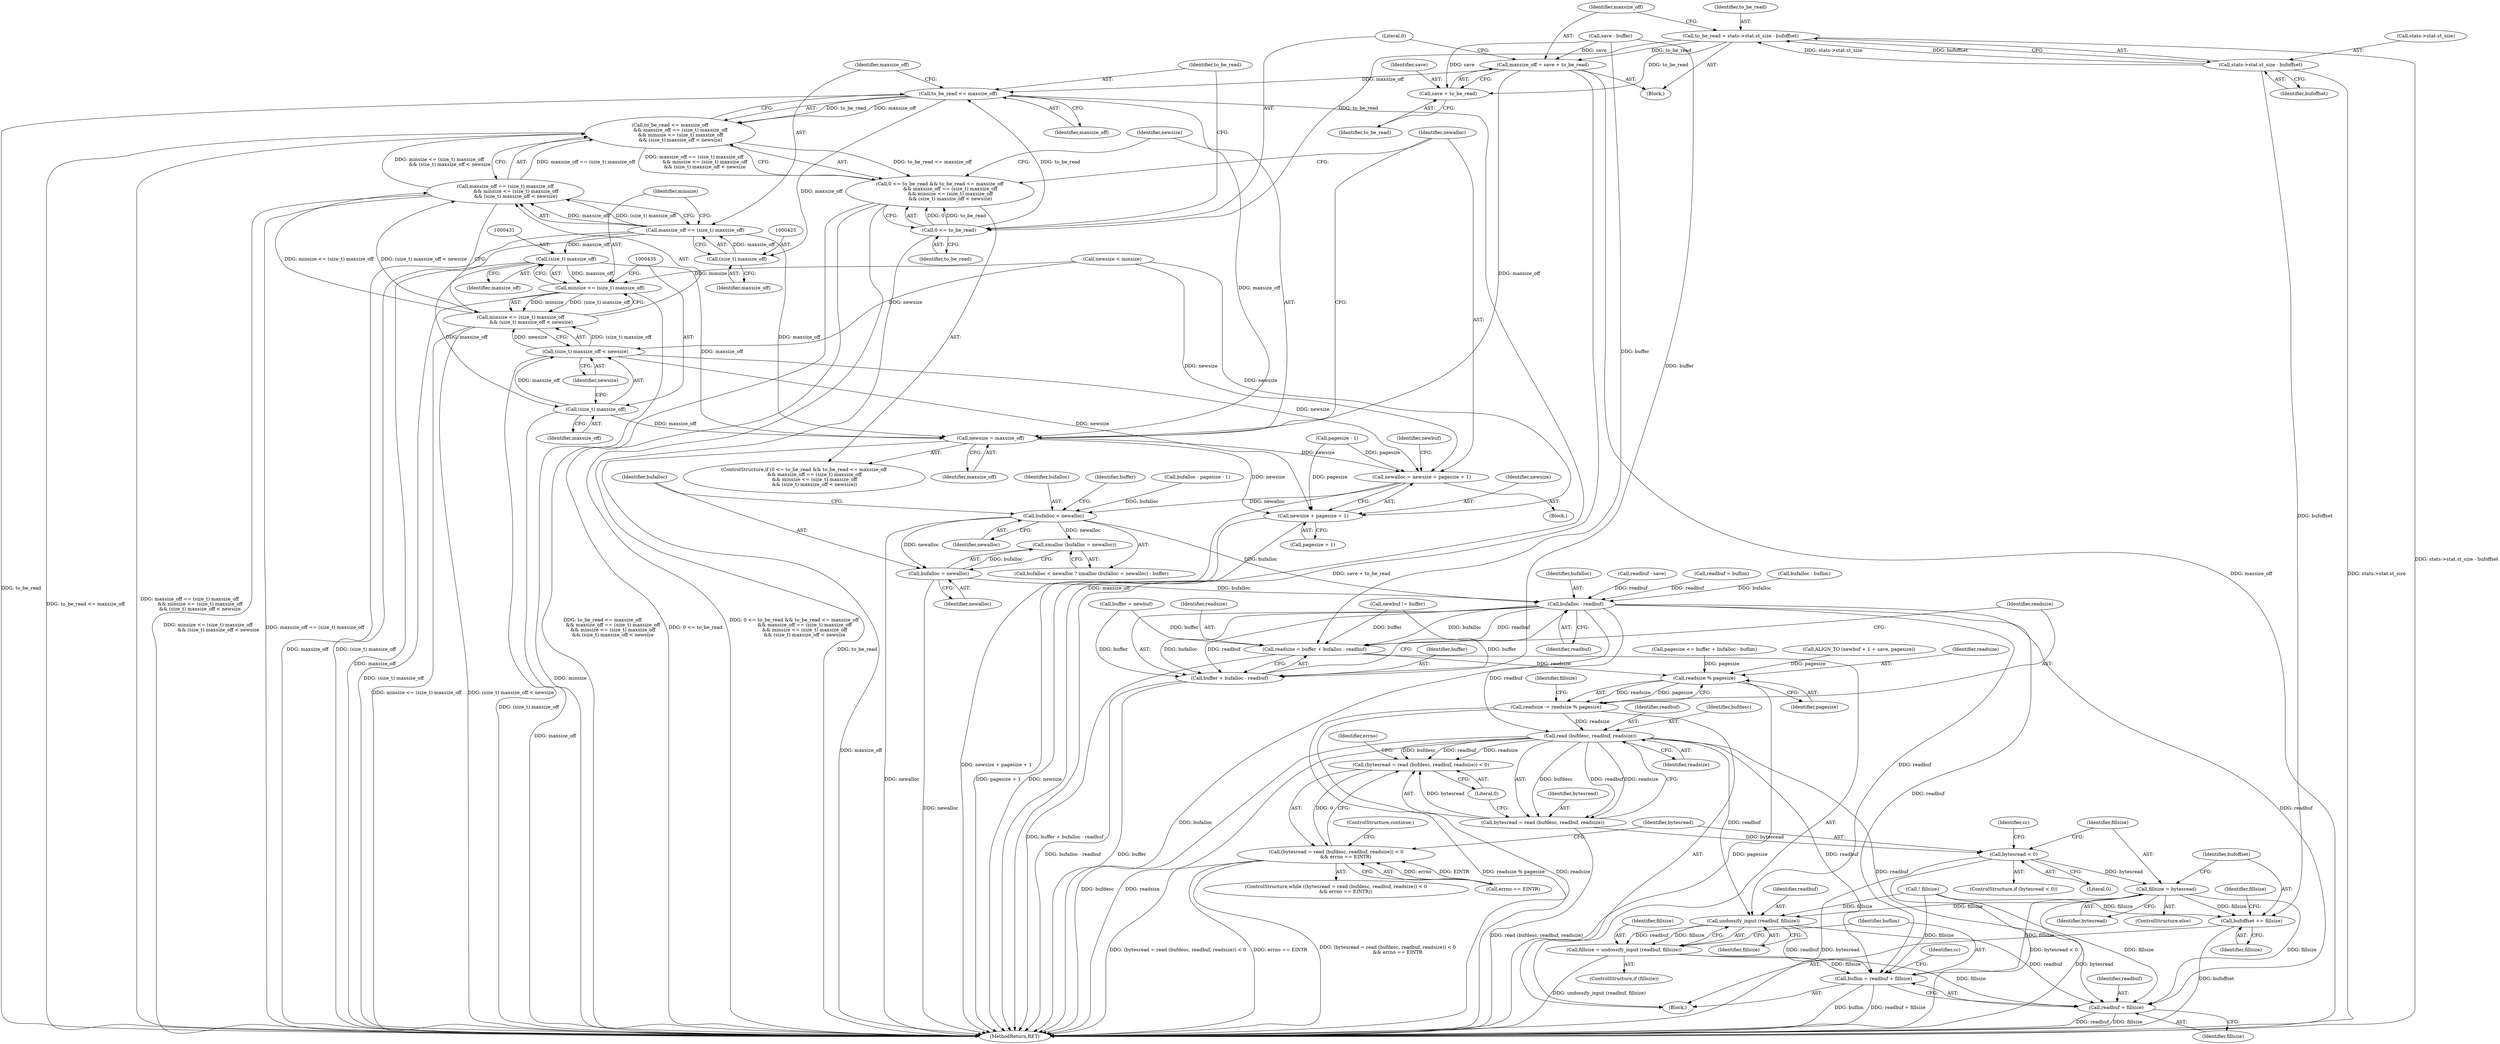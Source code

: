 digraph "0_savannah_8fcf61523644df42e1905c81bed26838e0b04f91@API" {
"1000397" [label="(Call,to_be_read = stats->stat.st_size - bufoffset)"];
"1000399" [label="(Call,stats->stat.st_size - bufoffset)"];
"1000407" [label="(Call,maxsize_off = save + to_be_read)"];
"1000418" [label="(Call,to_be_read <= maxsize_off)"];
"1000417" [label="(Call,to_be_read <= maxsize_off\n              && maxsize_off == (size_t) maxsize_off\n              && minsize <= (size_t) maxsize_off\n              && (size_t) maxsize_off < newsize)"];
"1000413" [label="(Call,0 <= to_be_read && to_be_read <= maxsize_off\n              && maxsize_off == (size_t) maxsize_off\n              && minsize <= (size_t) maxsize_off\n              && (size_t) maxsize_off < newsize)"];
"1000424" [label="(Call,(size_t) maxsize_off)"];
"1000422" [label="(Call,maxsize_off == (size_t) maxsize_off)"];
"1000421" [label="(Call,maxsize_off == (size_t) maxsize_off\n              && minsize <= (size_t) maxsize_off\n              && (size_t) maxsize_off < newsize)"];
"1000430" [label="(Call,(size_t) maxsize_off)"];
"1000428" [label="(Call,minsize <= (size_t) maxsize_off)"];
"1000427" [label="(Call,minsize <= (size_t) maxsize_off\n              && (size_t) maxsize_off < newsize)"];
"1000434" [label="(Call,(size_t) maxsize_off)"];
"1000433" [label="(Call,(size_t) maxsize_off < newsize)"];
"1000441" [label="(Call,newalloc = newsize + pagesize + 1)"];
"1000451" [label="(Call,bufalloc < newalloc)"];
"1000454" [label="(Call,xmalloc (bufalloc = newalloc))"];
"1000455" [label="(Call,bufalloc = newalloc)"];
"1000499" [label="(Call,bufalloc - readbuf)"];
"1000495" [label="(Call,readsize = buffer + bufalloc - readbuf)"];
"1000504" [label="(Call,readsize % pagesize)"];
"1000502" [label="(Call,readsize -= readsize % pagesize)"];
"1000517" [label="(Call,read (bufdesc, readbuf, readsize))"];
"1000514" [label="(Call,(bytesread = read (bufdesc, readbuf, readsize)) < 0)"];
"1000513" [label="(Call,(bytesread = read (bufdesc, readbuf, readsize)) < 0\n             && errno == EINTR)"];
"1000515" [label="(Call,bytesread = read (bufdesc, readbuf, readsize))"];
"1000527" [label="(Call,bytesread < 0)"];
"1000534" [label="(Call,fillsize = bytesread)"];
"1000537" [label="(Call,bufoffset += fillsize)"];
"1000544" [label="(Call,undossify_input (readbuf, fillsize))"];
"1000542" [label="(Call,fillsize = undossify_input (readbuf, fillsize))"];
"1000547" [label="(Call,buflim = readbuf + fillsize)"];
"1000549" [label="(Call,readbuf + fillsize)"];
"1000497" [label="(Call,buffer + bufalloc - readbuf)"];
"1000443" [label="(Call,newsize + pagesize + 1)"];
"1000438" [label="(Call,newsize = maxsize_off)"];
"1000409" [label="(Call,save + to_be_read)"];
"1000414" [label="(Call,0 <= to_be_read)"];
"1000500" [label="(Identifier,bufalloc)"];
"1000449" [label="(Identifier,newbuf)"];
"1000409" [label="(Call,save + to_be_read)"];
"1000363" [label="(Call,newsize < minsize)"];
"1000452" [label="(Identifier,bufalloc)"];
"1000549" [label="(Call,readbuf + fillsize)"];
"1000456" [label="(Identifier,bufalloc)"];
"1000497" [label="(Call,buffer + bufalloc - readbuf)"];
"1000422" [label="(Call,maxsize_off == (size_t) maxsize_off)"];
"1000411" [label="(Identifier,to_be_read)"];
"1000541" [label="(Identifier,fillsize)"];
"1000439" [label="(Identifier,newsize)"];
"1000458" [label="(Identifier,buffer)"];
"1000513" [label="(Call,(bytesread = read (bufdesc, readbuf, readsize)) < 0\n             && errno == EINTR)"];
"1000546" [label="(Identifier,fillsize)"];
"1000413" [label="(Call,0 <= to_be_read && to_be_read <= maxsize_off\n              && maxsize_off == (size_t) maxsize_off\n              && minsize <= (size_t) maxsize_off\n              && (size_t) maxsize_off < newsize)"];
"1000486" [label="(Call,newbuf != buffer)"];
"1000427" [label="(Call,minsize <= (size_t) maxsize_off\n              && (size_t) maxsize_off < newsize)"];
"1000345" [label="(Block,)"];
"1000328" [label="(Call,pagesize <= buffer + bufalloc - buflim)"];
"1000544" [label="(Call,undossify_input (readbuf, fillsize))"];
"1000551" [label="(Identifier,fillsize)"];
"1000543" [label="(Identifier,fillsize)"];
"1000455" [label="(Call,bufalloc = newalloc)"];
"1000519" [label="(Identifier,readbuf)"];
"1000515" [label="(Call,bytesread = read (bufdesc, readbuf, readsize))"];
"1000502" [label="(Call,readsize -= readsize % pagesize)"];
"1000400" [label="(Call,stats->stat.st_size)"];
"1000424" [label="(Call,(size_t) maxsize_off)"];
"1000514" [label="(Call,(bytesread = read (bufdesc, readbuf, readsize)) < 0)"];
"1000445" [label="(Call,pagesize + 1)"];
"1000516" [label="(Identifier,bytesread)"];
"1000417" [label="(Call,to_be_read <= maxsize_off\n              && maxsize_off == (size_t) maxsize_off\n              && minsize <= (size_t) maxsize_off\n              && (size_t) maxsize_off < newsize)"];
"1000408" [label="(Identifier,maxsize_off)"];
"1000405" [label="(Identifier,bufoffset)"];
"1000520" [label="(Identifier,readsize)"];
"1000538" [label="(Identifier,bufoffset)"];
"1001408" [label="(MethodReturn,RET)"];
"1000512" [label="(ControlStructure,while ((bytesread = read (bufdesc, readbuf, readsize)) < 0\n             && errno == EINTR))"];
"1000415" [label="(Literal,0)"];
"1000442" [label="(Identifier,newalloc)"];
"1000450" [label="(Call,bufalloc < newalloc ? xmalloc (bufalloc = newalloc) : buffer)"];
"1000470" [label="(Call,readbuf - save)"];
"1000542" [label="(Call,fillsize = undossify_input (readbuf, fillsize))"];
"1000324" [label="(Call,save - buffer)"];
"1000430" [label="(Call,(size_t) maxsize_off)"];
"1000536" [label="(Identifier,bytesread)"];
"1000432" [label="(Identifier,maxsize_off)"];
"1000499" [label="(Call,bufalloc - readbuf)"];
"1000501" [label="(Identifier,readbuf)"];
"1000416" [label="(Identifier,to_be_read)"];
"1000503" [label="(Identifier,readsize)"];
"1000550" [label="(Identifier,readbuf)"];
"1000426" [label="(Identifier,maxsize_off)"];
"1000438" [label="(Call,newsize = maxsize_off)"];
"1000336" [label="(Call,readbuf = buflim)"];
"1000457" [label="(Identifier,newalloc)"];
"1000553" [label="(Identifier,cc)"];
"1000537" [label="(Call,bufoffset += fillsize)"];
"1000443" [label="(Call,newsize + pagesize + 1)"];
"1000412" [label="(ControlStructure,if (0 <= to_be_read && to_be_read <= maxsize_off\n              && maxsize_off == (size_t) maxsize_off\n              && minsize <= (size_t) maxsize_off\n              && (size_t) maxsize_off < newsize))"];
"1000504" [label="(Call,readsize % pagesize)"];
"1000539" [label="(Identifier,fillsize)"];
"1000545" [label="(Identifier,readbuf)"];
"1000395" [label="(Block,)"];
"1000308" [label="(Block,)"];
"1000421" [label="(Call,maxsize_off == (size_t) maxsize_off\n              && minsize <= (size_t) maxsize_off\n              && (size_t) maxsize_off < newsize)"];
"1000397" [label="(Call,to_be_read = stats->stat.st_size - bufoffset)"];
"1000496" [label="(Identifier,readsize)"];
"1000522" [label="(Call,errno == EINTR)"];
"1000495" [label="(Call,readsize = buffer + bufalloc - readbuf)"];
"1000498" [label="(Identifier,buffer)"];
"1000407" [label="(Call,maxsize_off = save + to_be_read)"];
"1000492" [label="(Call,buffer = newbuf)"];
"1000547" [label="(Call,buflim = readbuf + fillsize)"];
"1000414" [label="(Call,0 <= to_be_read)"];
"1000433" [label="(Call,(size_t) maxsize_off < newsize)"];
"1000437" [label="(Identifier,newsize)"];
"1000360" [label="(Call,pagesize - 1)"];
"1000509" [label="(Identifier,fillsize)"];
"1000548" [label="(Identifier,buflim)"];
"1000506" [label="(Identifier,pagesize)"];
"1000451" [label="(Call,bufalloc < newalloc)"];
"1000454" [label="(Call,xmalloc (bufalloc = newalloc))"];
"1000428" [label="(Call,minsize <= (size_t) maxsize_off)"];
"1000529" [label="(Literal,0)"];
"1000399" [label="(Call,stats->stat.st_size - bufoffset)"];
"1000533" [label="(ControlStructure,else)"];
"1000531" [label="(Identifier,cc)"];
"1000526" [label="(ControlStructure,if (bytesread < 0))"];
"1000534" [label="(Call,fillsize = bytesread)"];
"1000528" [label="(Identifier,bytesread)"];
"1000436" [label="(Identifier,maxsize_off)"];
"1000332" [label="(Call,bufalloc - buflim)"];
"1000508" [label="(Call,! fillsize)"];
"1000527" [label="(Call,bytesread < 0)"];
"1000440" [label="(Identifier,maxsize_off)"];
"1000525" [label="(ControlStructure,continue;)"];
"1000517" [label="(Call,read (bufdesc, readbuf, readsize))"];
"1000523" [label="(Identifier,errno)"];
"1000429" [label="(Identifier,minsize)"];
"1000423" [label="(Identifier,maxsize_off)"];
"1000398" [label="(Identifier,to_be_read)"];
"1000540" [label="(ControlStructure,if (fillsize))"];
"1000461" [label="(Call,ALIGN_TO (newbuf + 1 + save, pagesize))"];
"1000420" [label="(Identifier,maxsize_off)"];
"1000521" [label="(Literal,0)"];
"1000535" [label="(Identifier,fillsize)"];
"1000453" [label="(Identifier,newalloc)"];
"1000419" [label="(Identifier,to_be_read)"];
"1000505" [label="(Identifier,readsize)"];
"1000444" [label="(Identifier,newsize)"];
"1000410" [label="(Identifier,save)"];
"1000434" [label="(Call,(size_t) maxsize_off)"];
"1000418" [label="(Call,to_be_read <= maxsize_off)"];
"1000358" [label="(Call,bufalloc - pagesize - 1)"];
"1000441" [label="(Call,newalloc = newsize + pagesize + 1)"];
"1000518" [label="(Identifier,bufdesc)"];
"1000397" -> "1000395"  [label="AST: "];
"1000397" -> "1000399"  [label="CFG: "];
"1000398" -> "1000397"  [label="AST: "];
"1000399" -> "1000397"  [label="AST: "];
"1000408" -> "1000397"  [label="CFG: "];
"1000397" -> "1001408"  [label="DDG: stats->stat.st_size - bufoffset"];
"1000399" -> "1000397"  [label="DDG: stats->stat.st_size"];
"1000399" -> "1000397"  [label="DDG: bufoffset"];
"1000397" -> "1000407"  [label="DDG: to_be_read"];
"1000397" -> "1000409"  [label="DDG: to_be_read"];
"1000397" -> "1000414"  [label="DDG: to_be_read"];
"1000399" -> "1000405"  [label="CFG: "];
"1000400" -> "1000399"  [label="AST: "];
"1000405" -> "1000399"  [label="AST: "];
"1000399" -> "1001408"  [label="DDG: stats->stat.st_size"];
"1000399" -> "1000537"  [label="DDG: bufoffset"];
"1000407" -> "1000395"  [label="AST: "];
"1000407" -> "1000409"  [label="CFG: "];
"1000408" -> "1000407"  [label="AST: "];
"1000409" -> "1000407"  [label="AST: "];
"1000415" -> "1000407"  [label="CFG: "];
"1000407" -> "1001408"  [label="DDG: save + to_be_read"];
"1000407" -> "1001408"  [label="DDG: maxsize_off"];
"1000324" -> "1000407"  [label="DDG: save"];
"1000407" -> "1000418"  [label="DDG: maxsize_off"];
"1000407" -> "1000438"  [label="DDG: maxsize_off"];
"1000418" -> "1000417"  [label="AST: "];
"1000418" -> "1000420"  [label="CFG: "];
"1000419" -> "1000418"  [label="AST: "];
"1000420" -> "1000418"  [label="AST: "];
"1000423" -> "1000418"  [label="CFG: "];
"1000417" -> "1000418"  [label="CFG: "];
"1000418" -> "1001408"  [label="DDG: maxsize_off"];
"1000418" -> "1001408"  [label="DDG: to_be_read"];
"1000418" -> "1000417"  [label="DDG: to_be_read"];
"1000418" -> "1000417"  [label="DDG: maxsize_off"];
"1000414" -> "1000418"  [label="DDG: to_be_read"];
"1000418" -> "1000424"  [label="DDG: maxsize_off"];
"1000418" -> "1000438"  [label="DDG: maxsize_off"];
"1000417" -> "1000413"  [label="AST: "];
"1000417" -> "1000421"  [label="CFG: "];
"1000421" -> "1000417"  [label="AST: "];
"1000413" -> "1000417"  [label="CFG: "];
"1000417" -> "1001408"  [label="DDG: to_be_read <= maxsize_off"];
"1000417" -> "1001408"  [label="DDG: maxsize_off == (size_t) maxsize_off\n              && minsize <= (size_t) maxsize_off\n              && (size_t) maxsize_off < newsize"];
"1000417" -> "1000413"  [label="DDG: to_be_read <= maxsize_off"];
"1000417" -> "1000413"  [label="DDG: maxsize_off == (size_t) maxsize_off\n              && minsize <= (size_t) maxsize_off\n              && (size_t) maxsize_off < newsize"];
"1000421" -> "1000417"  [label="DDG: maxsize_off == (size_t) maxsize_off"];
"1000421" -> "1000417"  [label="DDG: minsize <= (size_t) maxsize_off\n              && (size_t) maxsize_off < newsize"];
"1000413" -> "1000412"  [label="AST: "];
"1000413" -> "1000414"  [label="CFG: "];
"1000414" -> "1000413"  [label="AST: "];
"1000439" -> "1000413"  [label="CFG: "];
"1000442" -> "1000413"  [label="CFG: "];
"1000413" -> "1001408"  [label="DDG: 0 <= to_be_read"];
"1000413" -> "1001408"  [label="DDG: 0 <= to_be_read && to_be_read <= maxsize_off\n              && maxsize_off == (size_t) maxsize_off\n              && minsize <= (size_t) maxsize_off\n              && (size_t) maxsize_off < newsize"];
"1000413" -> "1001408"  [label="DDG: to_be_read <= maxsize_off\n              && maxsize_off == (size_t) maxsize_off\n              && minsize <= (size_t) maxsize_off\n              && (size_t) maxsize_off < newsize"];
"1000414" -> "1000413"  [label="DDG: 0"];
"1000414" -> "1000413"  [label="DDG: to_be_read"];
"1000424" -> "1000422"  [label="AST: "];
"1000424" -> "1000426"  [label="CFG: "];
"1000425" -> "1000424"  [label="AST: "];
"1000426" -> "1000424"  [label="AST: "];
"1000422" -> "1000424"  [label="CFG: "];
"1000424" -> "1000422"  [label="DDG: maxsize_off"];
"1000422" -> "1000421"  [label="AST: "];
"1000423" -> "1000422"  [label="AST: "];
"1000429" -> "1000422"  [label="CFG: "];
"1000421" -> "1000422"  [label="CFG: "];
"1000422" -> "1001408"  [label="DDG: maxsize_off"];
"1000422" -> "1001408"  [label="DDG: (size_t) maxsize_off"];
"1000422" -> "1000421"  [label="DDG: maxsize_off"];
"1000422" -> "1000421"  [label="DDG: (size_t) maxsize_off"];
"1000422" -> "1000430"  [label="DDG: maxsize_off"];
"1000422" -> "1000438"  [label="DDG: maxsize_off"];
"1000421" -> "1000427"  [label="CFG: "];
"1000427" -> "1000421"  [label="AST: "];
"1000421" -> "1001408"  [label="DDG: minsize <= (size_t) maxsize_off\n              && (size_t) maxsize_off < newsize"];
"1000421" -> "1001408"  [label="DDG: maxsize_off == (size_t) maxsize_off"];
"1000427" -> "1000421"  [label="DDG: minsize <= (size_t) maxsize_off"];
"1000427" -> "1000421"  [label="DDG: (size_t) maxsize_off < newsize"];
"1000430" -> "1000428"  [label="AST: "];
"1000430" -> "1000432"  [label="CFG: "];
"1000431" -> "1000430"  [label="AST: "];
"1000432" -> "1000430"  [label="AST: "];
"1000428" -> "1000430"  [label="CFG: "];
"1000430" -> "1001408"  [label="DDG: maxsize_off"];
"1000430" -> "1000428"  [label="DDG: maxsize_off"];
"1000430" -> "1000434"  [label="DDG: maxsize_off"];
"1000430" -> "1000438"  [label="DDG: maxsize_off"];
"1000428" -> "1000427"  [label="AST: "];
"1000429" -> "1000428"  [label="AST: "];
"1000435" -> "1000428"  [label="CFG: "];
"1000427" -> "1000428"  [label="CFG: "];
"1000428" -> "1001408"  [label="DDG: (size_t) maxsize_off"];
"1000428" -> "1001408"  [label="DDG: minsize"];
"1000428" -> "1000427"  [label="DDG: minsize"];
"1000428" -> "1000427"  [label="DDG: (size_t) maxsize_off"];
"1000363" -> "1000428"  [label="DDG: minsize"];
"1000427" -> "1000433"  [label="CFG: "];
"1000433" -> "1000427"  [label="AST: "];
"1000427" -> "1001408"  [label="DDG: minsize <= (size_t) maxsize_off"];
"1000427" -> "1001408"  [label="DDG: (size_t) maxsize_off < newsize"];
"1000433" -> "1000427"  [label="DDG: (size_t) maxsize_off"];
"1000433" -> "1000427"  [label="DDG: newsize"];
"1000434" -> "1000433"  [label="AST: "];
"1000434" -> "1000436"  [label="CFG: "];
"1000435" -> "1000434"  [label="AST: "];
"1000436" -> "1000434"  [label="AST: "];
"1000437" -> "1000434"  [label="CFG: "];
"1000434" -> "1001408"  [label="DDG: maxsize_off"];
"1000434" -> "1000433"  [label="DDG: maxsize_off"];
"1000434" -> "1000438"  [label="DDG: maxsize_off"];
"1000433" -> "1000437"  [label="CFG: "];
"1000437" -> "1000433"  [label="AST: "];
"1000433" -> "1001408"  [label="DDG: (size_t) maxsize_off"];
"1000363" -> "1000433"  [label="DDG: newsize"];
"1000433" -> "1000441"  [label="DDG: newsize"];
"1000433" -> "1000443"  [label="DDG: newsize"];
"1000441" -> "1000345"  [label="AST: "];
"1000441" -> "1000443"  [label="CFG: "];
"1000442" -> "1000441"  [label="AST: "];
"1000443" -> "1000441"  [label="AST: "];
"1000449" -> "1000441"  [label="CFG: "];
"1000441" -> "1001408"  [label="DDG: newsize + pagesize + 1"];
"1000363" -> "1000441"  [label="DDG: newsize"];
"1000438" -> "1000441"  [label="DDG: newsize"];
"1000360" -> "1000441"  [label="DDG: pagesize"];
"1000441" -> "1000451"  [label="DDG: newalloc"];
"1000451" -> "1000450"  [label="AST: "];
"1000451" -> "1000453"  [label="CFG: "];
"1000452" -> "1000451"  [label="AST: "];
"1000453" -> "1000451"  [label="AST: "];
"1000456" -> "1000451"  [label="CFG: "];
"1000458" -> "1000451"  [label="CFG: "];
"1000451" -> "1001408"  [label="DDG: newalloc"];
"1000358" -> "1000451"  [label="DDG: bufalloc"];
"1000451" -> "1000454"  [label="DDG: newalloc"];
"1000451" -> "1000455"  [label="DDG: newalloc"];
"1000451" -> "1000499"  [label="DDG: bufalloc"];
"1000454" -> "1000450"  [label="AST: "];
"1000454" -> "1000455"  [label="CFG: "];
"1000455" -> "1000454"  [label="AST: "];
"1000450" -> "1000454"  [label="CFG: "];
"1000455" -> "1000454"  [label="DDG: bufalloc"];
"1000455" -> "1000457"  [label="CFG: "];
"1000456" -> "1000455"  [label="AST: "];
"1000457" -> "1000455"  [label="AST: "];
"1000455" -> "1001408"  [label="DDG: newalloc"];
"1000455" -> "1000499"  [label="DDG: bufalloc"];
"1000499" -> "1000497"  [label="AST: "];
"1000499" -> "1000501"  [label="CFG: "];
"1000500" -> "1000499"  [label="AST: "];
"1000501" -> "1000499"  [label="AST: "];
"1000497" -> "1000499"  [label="CFG: "];
"1000499" -> "1001408"  [label="DDG: bufalloc"];
"1000499" -> "1000495"  [label="DDG: bufalloc"];
"1000499" -> "1000495"  [label="DDG: readbuf"];
"1000499" -> "1000497"  [label="DDG: bufalloc"];
"1000499" -> "1000497"  [label="DDG: readbuf"];
"1000332" -> "1000499"  [label="DDG: bufalloc"];
"1000470" -> "1000499"  [label="DDG: readbuf"];
"1000336" -> "1000499"  [label="DDG: readbuf"];
"1000499" -> "1000517"  [label="DDG: readbuf"];
"1000499" -> "1000544"  [label="DDG: readbuf"];
"1000499" -> "1000547"  [label="DDG: readbuf"];
"1000499" -> "1000549"  [label="DDG: readbuf"];
"1000495" -> "1000308"  [label="AST: "];
"1000495" -> "1000497"  [label="CFG: "];
"1000496" -> "1000495"  [label="AST: "];
"1000497" -> "1000495"  [label="AST: "];
"1000503" -> "1000495"  [label="CFG: "];
"1000495" -> "1001408"  [label="DDG: buffer + bufalloc - readbuf"];
"1000486" -> "1000495"  [label="DDG: buffer"];
"1000492" -> "1000495"  [label="DDG: buffer"];
"1000324" -> "1000495"  [label="DDG: buffer"];
"1000495" -> "1000504"  [label="DDG: readsize"];
"1000504" -> "1000502"  [label="AST: "];
"1000504" -> "1000506"  [label="CFG: "];
"1000505" -> "1000504"  [label="AST: "];
"1000506" -> "1000504"  [label="AST: "];
"1000502" -> "1000504"  [label="CFG: "];
"1000504" -> "1001408"  [label="DDG: pagesize"];
"1000504" -> "1000502"  [label="DDG: readsize"];
"1000504" -> "1000502"  [label="DDG: pagesize"];
"1000461" -> "1000504"  [label="DDG: pagesize"];
"1000328" -> "1000504"  [label="DDG: pagesize"];
"1000502" -> "1000308"  [label="AST: "];
"1000503" -> "1000502"  [label="AST: "];
"1000509" -> "1000502"  [label="CFG: "];
"1000502" -> "1001408"  [label="DDG: readsize"];
"1000502" -> "1001408"  [label="DDG: readsize % pagesize"];
"1000502" -> "1000517"  [label="DDG: readsize"];
"1000517" -> "1000515"  [label="AST: "];
"1000517" -> "1000520"  [label="CFG: "];
"1000518" -> "1000517"  [label="AST: "];
"1000519" -> "1000517"  [label="AST: "];
"1000520" -> "1000517"  [label="AST: "];
"1000515" -> "1000517"  [label="CFG: "];
"1000517" -> "1001408"  [label="DDG: readsize"];
"1000517" -> "1001408"  [label="DDG: bufdesc"];
"1000517" -> "1000514"  [label="DDG: bufdesc"];
"1000517" -> "1000514"  [label="DDG: readbuf"];
"1000517" -> "1000514"  [label="DDG: readsize"];
"1000517" -> "1000515"  [label="DDG: bufdesc"];
"1000517" -> "1000515"  [label="DDG: readbuf"];
"1000517" -> "1000515"  [label="DDG: readsize"];
"1000517" -> "1000544"  [label="DDG: readbuf"];
"1000517" -> "1000547"  [label="DDG: readbuf"];
"1000517" -> "1000549"  [label="DDG: readbuf"];
"1000514" -> "1000513"  [label="AST: "];
"1000514" -> "1000521"  [label="CFG: "];
"1000515" -> "1000514"  [label="AST: "];
"1000521" -> "1000514"  [label="AST: "];
"1000523" -> "1000514"  [label="CFG: "];
"1000513" -> "1000514"  [label="CFG: "];
"1000514" -> "1000513"  [label="DDG: 0"];
"1000515" -> "1000514"  [label="DDG: bytesread"];
"1000513" -> "1000512"  [label="AST: "];
"1000513" -> "1000522"  [label="CFG: "];
"1000522" -> "1000513"  [label="AST: "];
"1000525" -> "1000513"  [label="CFG: "];
"1000528" -> "1000513"  [label="CFG: "];
"1000513" -> "1001408"  [label="DDG: (bytesread = read (bufdesc, readbuf, readsize)) < 0\n             && errno == EINTR"];
"1000513" -> "1001408"  [label="DDG: (bytesread = read (bufdesc, readbuf, readsize)) < 0"];
"1000513" -> "1001408"  [label="DDG: errno == EINTR"];
"1000522" -> "1000513"  [label="DDG: errno"];
"1000522" -> "1000513"  [label="DDG: EINTR"];
"1000516" -> "1000515"  [label="AST: "];
"1000521" -> "1000515"  [label="CFG: "];
"1000515" -> "1001408"  [label="DDG: read (bufdesc, readbuf, readsize)"];
"1000515" -> "1000527"  [label="DDG: bytesread"];
"1000527" -> "1000526"  [label="AST: "];
"1000527" -> "1000529"  [label="CFG: "];
"1000528" -> "1000527"  [label="AST: "];
"1000529" -> "1000527"  [label="AST: "];
"1000531" -> "1000527"  [label="CFG: "];
"1000535" -> "1000527"  [label="CFG: "];
"1000527" -> "1001408"  [label="DDG: bytesread"];
"1000527" -> "1001408"  [label="DDG: bytesread < 0"];
"1000527" -> "1000534"  [label="DDG: bytesread"];
"1000534" -> "1000533"  [label="AST: "];
"1000534" -> "1000536"  [label="CFG: "];
"1000535" -> "1000534"  [label="AST: "];
"1000536" -> "1000534"  [label="AST: "];
"1000538" -> "1000534"  [label="CFG: "];
"1000534" -> "1001408"  [label="DDG: bytesread"];
"1000534" -> "1000537"  [label="DDG: fillsize"];
"1000534" -> "1000544"  [label="DDG: fillsize"];
"1000534" -> "1000547"  [label="DDG: fillsize"];
"1000534" -> "1000549"  [label="DDG: fillsize"];
"1000537" -> "1000308"  [label="AST: "];
"1000537" -> "1000539"  [label="CFG: "];
"1000538" -> "1000537"  [label="AST: "];
"1000539" -> "1000537"  [label="AST: "];
"1000541" -> "1000537"  [label="CFG: "];
"1000537" -> "1001408"  [label="DDG: bufoffset"];
"1000508" -> "1000537"  [label="DDG: fillsize"];
"1000544" -> "1000542"  [label="AST: "];
"1000544" -> "1000546"  [label="CFG: "];
"1000545" -> "1000544"  [label="AST: "];
"1000546" -> "1000544"  [label="AST: "];
"1000542" -> "1000544"  [label="CFG: "];
"1000544" -> "1000542"  [label="DDG: readbuf"];
"1000544" -> "1000542"  [label="DDG: fillsize"];
"1000508" -> "1000544"  [label="DDG: fillsize"];
"1000544" -> "1000547"  [label="DDG: readbuf"];
"1000544" -> "1000549"  [label="DDG: readbuf"];
"1000542" -> "1000540"  [label="AST: "];
"1000543" -> "1000542"  [label="AST: "];
"1000548" -> "1000542"  [label="CFG: "];
"1000542" -> "1001408"  [label="DDG: undossify_input (readbuf, fillsize)"];
"1000542" -> "1000547"  [label="DDG: fillsize"];
"1000542" -> "1000549"  [label="DDG: fillsize"];
"1000547" -> "1000308"  [label="AST: "];
"1000547" -> "1000549"  [label="CFG: "];
"1000548" -> "1000547"  [label="AST: "];
"1000549" -> "1000547"  [label="AST: "];
"1000553" -> "1000547"  [label="CFG: "];
"1000547" -> "1001408"  [label="DDG: buflim"];
"1000547" -> "1001408"  [label="DDG: readbuf + fillsize"];
"1000508" -> "1000547"  [label="DDG: fillsize"];
"1000549" -> "1000551"  [label="CFG: "];
"1000550" -> "1000549"  [label="AST: "];
"1000551" -> "1000549"  [label="AST: "];
"1000549" -> "1001408"  [label="DDG: readbuf"];
"1000549" -> "1001408"  [label="DDG: fillsize"];
"1000508" -> "1000549"  [label="DDG: fillsize"];
"1000498" -> "1000497"  [label="AST: "];
"1000497" -> "1001408"  [label="DDG: buffer"];
"1000497" -> "1001408"  [label="DDG: bufalloc - readbuf"];
"1000486" -> "1000497"  [label="DDG: buffer"];
"1000492" -> "1000497"  [label="DDG: buffer"];
"1000324" -> "1000497"  [label="DDG: buffer"];
"1000443" -> "1000445"  [label="CFG: "];
"1000444" -> "1000443"  [label="AST: "];
"1000445" -> "1000443"  [label="AST: "];
"1000443" -> "1001408"  [label="DDG: pagesize + 1"];
"1000443" -> "1001408"  [label="DDG: newsize"];
"1000363" -> "1000443"  [label="DDG: newsize"];
"1000438" -> "1000443"  [label="DDG: newsize"];
"1000360" -> "1000443"  [label="DDG: pagesize"];
"1000438" -> "1000412"  [label="AST: "];
"1000438" -> "1000440"  [label="CFG: "];
"1000439" -> "1000438"  [label="AST: "];
"1000440" -> "1000438"  [label="AST: "];
"1000442" -> "1000438"  [label="CFG: "];
"1000438" -> "1001408"  [label="DDG: maxsize_off"];
"1000409" -> "1000411"  [label="CFG: "];
"1000410" -> "1000409"  [label="AST: "];
"1000411" -> "1000409"  [label="AST: "];
"1000324" -> "1000409"  [label="DDG: save"];
"1000414" -> "1000416"  [label="CFG: "];
"1000415" -> "1000414"  [label="AST: "];
"1000416" -> "1000414"  [label="AST: "];
"1000419" -> "1000414"  [label="CFG: "];
"1000414" -> "1001408"  [label="DDG: to_be_read"];
}
